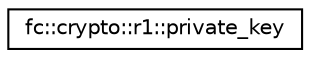 digraph "Graphical Class Hierarchy"
{
  edge [fontname="Helvetica",fontsize="10",labelfontname="Helvetica",labelfontsize="10"];
  node [fontname="Helvetica",fontsize="10",shape=record];
  rankdir="LR";
  Node0 [label="fc::crypto::r1::private_key",height=0.2,width=0.4,color="black", fillcolor="white", style="filled",URL="$classfc_1_1crypto_1_1r1_1_1private__key.html",tooltip="an elliptic curve private key. "];
}
